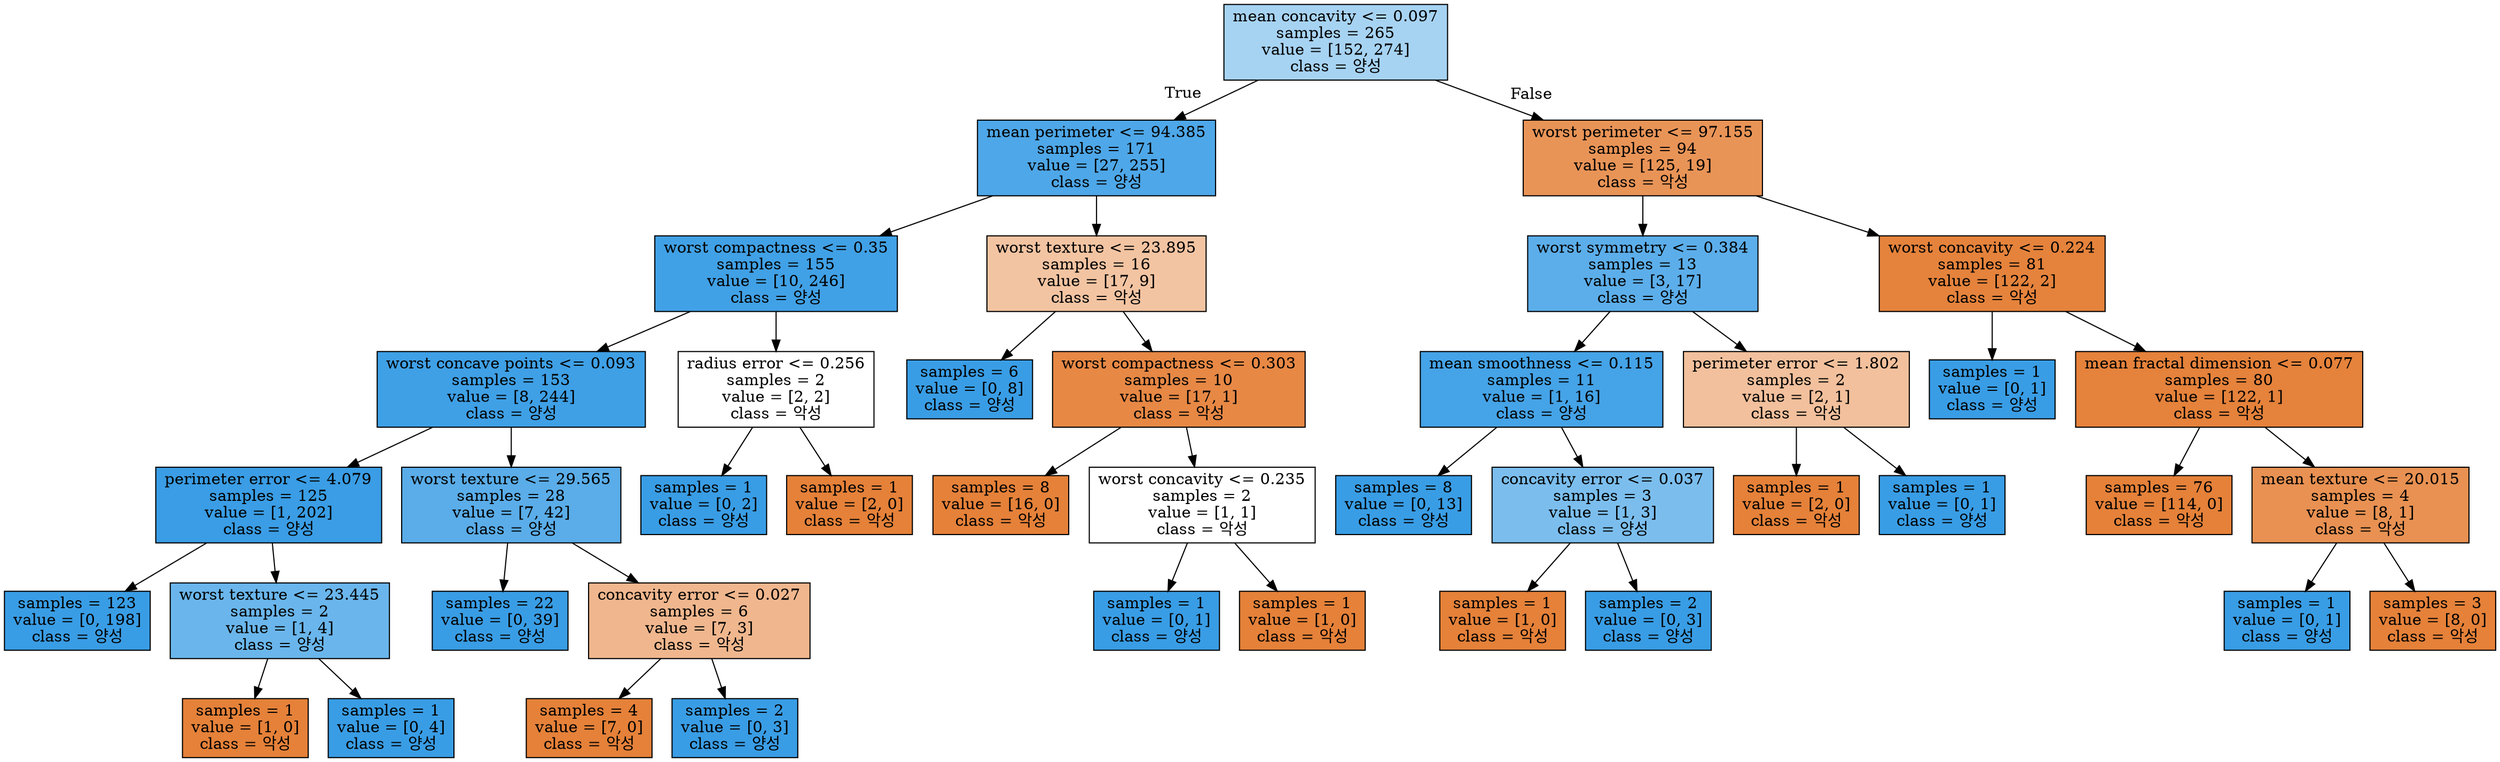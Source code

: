 digraph Tree {
node [shape=box, style="filled", color="black"] ;
0 [label="mean concavity <= 0.097\nsamples = 265\nvalue = [152, 274]\nclass = 양성", fillcolor="#a7d3f3"] ;
1 [label="mean perimeter <= 94.385\nsamples = 171\nvalue = [27, 255]\nclass = 양성", fillcolor="#4ea7e8"] ;
0 -> 1 [labeldistance=2.5, labelangle=45, headlabel="True"] ;
2 [label="worst compactness <= 0.35\nsamples = 155\nvalue = [10, 246]\nclass = 양성", fillcolor="#41a1e6"] ;
1 -> 2 ;
3 [label="worst concave points <= 0.093\nsamples = 153\nvalue = [8, 244]\nclass = 양성", fillcolor="#3fa0e6"] ;
2 -> 3 ;
4 [label="perimeter error <= 4.079\nsamples = 125\nvalue = [1, 202]\nclass = 양성", fillcolor="#3a9de5"] ;
3 -> 4 ;
5 [label="samples = 123\nvalue = [0, 198]\nclass = 양성", fillcolor="#399de5"] ;
4 -> 5 ;
6 [label="worst texture <= 23.445\nsamples = 2\nvalue = [1, 4]\nclass = 양성", fillcolor="#6ab6ec"] ;
4 -> 6 ;
7 [label="samples = 1\nvalue = [1, 0]\nclass = 악성", fillcolor="#e58139"] ;
6 -> 7 ;
8 [label="samples = 1\nvalue = [0, 4]\nclass = 양성", fillcolor="#399de5"] ;
6 -> 8 ;
9 [label="worst texture <= 29.565\nsamples = 28\nvalue = [7, 42]\nclass = 양성", fillcolor="#5aade9"] ;
3 -> 9 ;
10 [label="samples = 22\nvalue = [0, 39]\nclass = 양성", fillcolor="#399de5"] ;
9 -> 10 ;
11 [label="concavity error <= 0.027\nsamples = 6\nvalue = [7, 3]\nclass = 악성", fillcolor="#f0b78e"] ;
9 -> 11 ;
12 [label="samples = 4\nvalue = [7, 0]\nclass = 악성", fillcolor="#e58139"] ;
11 -> 12 ;
13 [label="samples = 2\nvalue = [0, 3]\nclass = 양성", fillcolor="#399de5"] ;
11 -> 13 ;
14 [label="radius error <= 0.256\nsamples = 2\nvalue = [2, 2]\nclass = 악성", fillcolor="#ffffff"] ;
2 -> 14 ;
15 [label="samples = 1\nvalue = [0, 2]\nclass = 양성", fillcolor="#399de5"] ;
14 -> 15 ;
16 [label="samples = 1\nvalue = [2, 0]\nclass = 악성", fillcolor="#e58139"] ;
14 -> 16 ;
17 [label="worst texture <= 23.895\nsamples = 16\nvalue = [17, 9]\nclass = 악성", fillcolor="#f3c4a2"] ;
1 -> 17 ;
18 [label="samples = 6\nvalue = [0, 8]\nclass = 양성", fillcolor="#399de5"] ;
17 -> 18 ;
19 [label="worst compactness <= 0.303\nsamples = 10\nvalue = [17, 1]\nclass = 악성", fillcolor="#e78845"] ;
17 -> 19 ;
20 [label="samples = 8\nvalue = [16, 0]\nclass = 악성", fillcolor="#e58139"] ;
19 -> 20 ;
21 [label="worst concavity <= 0.235\nsamples = 2\nvalue = [1, 1]\nclass = 악성", fillcolor="#ffffff"] ;
19 -> 21 ;
22 [label="samples = 1\nvalue = [0, 1]\nclass = 양성", fillcolor="#399de5"] ;
21 -> 22 ;
23 [label="samples = 1\nvalue = [1, 0]\nclass = 악성", fillcolor="#e58139"] ;
21 -> 23 ;
24 [label="worst perimeter <= 97.155\nsamples = 94\nvalue = [125, 19]\nclass = 악성", fillcolor="#e99457"] ;
0 -> 24 [labeldistance=2.5, labelangle=-45, headlabel="False"] ;
25 [label="worst symmetry <= 0.384\nsamples = 13\nvalue = [3, 17]\nclass = 양성", fillcolor="#5caeea"] ;
24 -> 25 ;
26 [label="mean smoothness <= 0.115\nsamples = 11\nvalue = [1, 16]\nclass = 양성", fillcolor="#45a3e7"] ;
25 -> 26 ;
27 [label="samples = 8\nvalue = [0, 13]\nclass = 양성", fillcolor="#399de5"] ;
26 -> 27 ;
28 [label="concavity error <= 0.037\nsamples = 3\nvalue = [1, 3]\nclass = 양성", fillcolor="#7bbeee"] ;
26 -> 28 ;
29 [label="samples = 1\nvalue = [1, 0]\nclass = 악성", fillcolor="#e58139"] ;
28 -> 29 ;
30 [label="samples = 2\nvalue = [0, 3]\nclass = 양성", fillcolor="#399de5"] ;
28 -> 30 ;
31 [label="perimeter error <= 1.802\nsamples = 2\nvalue = [2, 1]\nclass = 악성", fillcolor="#f2c09c"] ;
25 -> 31 ;
32 [label="samples = 1\nvalue = [2, 0]\nclass = 악성", fillcolor="#e58139"] ;
31 -> 32 ;
33 [label="samples = 1\nvalue = [0, 1]\nclass = 양성", fillcolor="#399de5"] ;
31 -> 33 ;
34 [label="worst concavity <= 0.224\nsamples = 81\nvalue = [122, 2]\nclass = 악성", fillcolor="#e5833c"] ;
24 -> 34 ;
35 [label="samples = 1\nvalue = [0, 1]\nclass = 양성", fillcolor="#399de5"] ;
34 -> 35 ;
36 [label="mean fractal dimension <= 0.077\nsamples = 80\nvalue = [122, 1]\nclass = 악성", fillcolor="#e5823b"] ;
34 -> 36 ;
37 [label="samples = 76\nvalue = [114, 0]\nclass = 악성", fillcolor="#e58139"] ;
36 -> 37 ;
38 [label="mean texture <= 20.015\nsamples = 4\nvalue = [8, 1]\nclass = 악성", fillcolor="#e89152"] ;
36 -> 38 ;
39 [label="samples = 1\nvalue = [0, 1]\nclass = 양성", fillcolor="#399de5"] ;
38 -> 39 ;
40 [label="samples = 3\nvalue = [8, 0]\nclass = 악성", fillcolor="#e58139"] ;
38 -> 40 ;
}